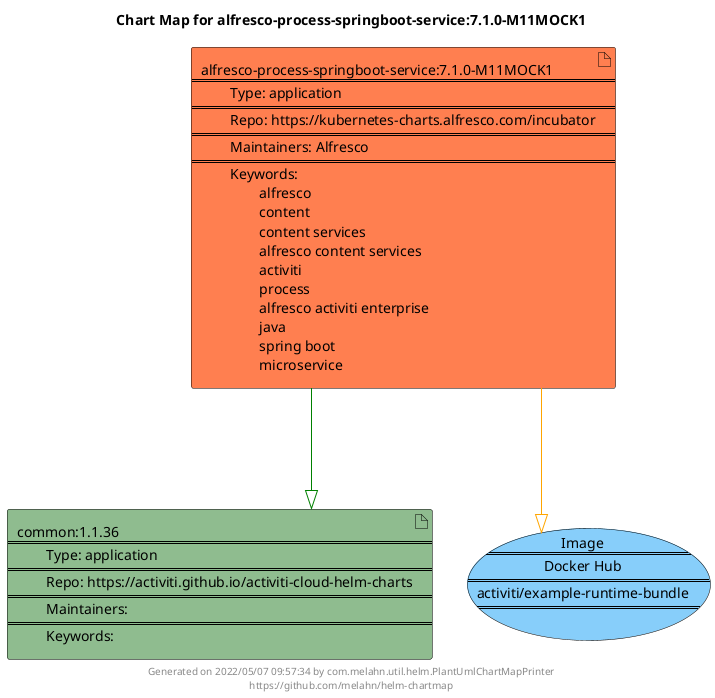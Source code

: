 @startuml
skinparam linetype ortho
skinparam backgroundColor white
skinparam usecaseBorderColor black
skinparam usecaseArrowColor LightSlateGray
skinparam artifactBorderColor black
skinparam artifactArrowColor LightSlateGray

title Chart Map for alfresco-process-springboot-service:7.1.0-M11MOCK1

'There are 2 referenced Helm Charts
artifact "alfresco-process-springboot-service:7.1.0-M11MOCK1\n====\n\tType: application\n====\n\tRepo: https://kubernetes-charts.alfresco.com/incubator\n====\n\tMaintainers: Alfresco\n====\n\tKeywords: \n\t\talfresco\n\t\tcontent\n\t\tcontent services\n\t\talfresco content services\n\t\tactiviti\n\t\tprocess\n\t\talfresco activiti enterprise\n\t\tjava\n\t\tspring boot\n\t\tmicroservice" as alfresco_process_springboot_service_7_1_0_M11MOCK1 #Coral
artifact "common:1.1.36\n====\n\tType: application\n====\n\tRepo: https://activiti.github.io/activiti-cloud-helm-charts\n====\n\tMaintainers: \n====\n\tKeywords: " as common_1_1_36 #DarkSeaGreen

'There is one referenced Docker Image
usecase "Image\n====\nDocker Hub\n====\nactiviti/example-runtime-bundle\n====\n" as activiti_example_runtime_bundle_ #LightSkyBlue

'Chart Dependencies
alfresco_process_springboot_service_7_1_0_M11MOCK1--[#green]-|>common_1_1_36
alfresco_process_springboot_service_7_1_0_M11MOCK1--[#orange]-|>activiti_example_runtime_bundle_

center footer Generated on 2022/05/07 09:57:34 by com.melahn.util.helm.PlantUmlChartMapPrinter\nhttps://github.com/melahn/helm-chartmap
@enduml
